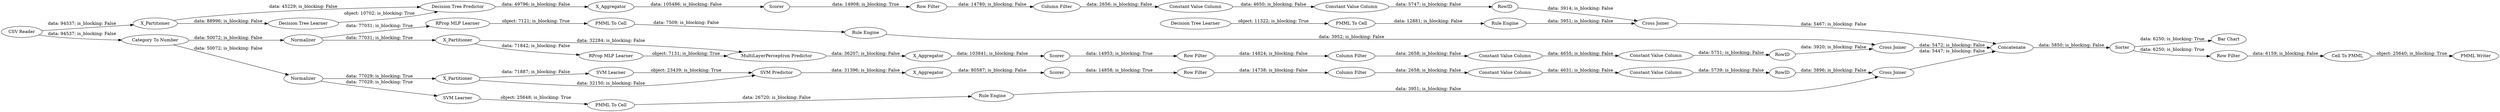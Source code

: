 digraph {
	"-6303493336162112036_28" [label="PMML To Cell"]
	"-8005548638136999870_290" [label="Constant Value Column"]
	"7290120714164574970_7" [label=X_Aggregator]
	"-1092531142986549350_60" [label=Concatenate]
	"7351470359684388514_32" [label="Decision Tree Predictor"]
	"7806766589699254669_35" [label="RProp MLP Learner"]
	"3758712213778762395_294" [label="Column Filter"]
	"7290120714164574970_2" [label=X_Partitioner]
	"7806766589699254669_22" [label="PMML To Cell"]
	"-8005548638136999870_292" [label="Constant Value Column"]
	"-7576576670019356189_41" [label=Scorer]
	"-2202320286846205986_292" [label="Constant Value Column"]
	"-7576576670019356189_31" [label="SVM Learner"]
	"-2202320286846205986_290" [label="Constant Value Column"]
	"-1092531142986549350_59" [label="Bar Chart"]
	"7290120714164574970_31" [label="RProp MLP Learner"]
	"-1092531142986549350_54" [label="Cell To PMML"]
	"7351470359684388514_38" [label="Cross Joiner"]
	"3758712213778762395_290" [label="Constant Value Column"]
	"347199749084756919_33" [label="SVM Learner"]
	"7290120714164574970_38" [label="Cross Joiner"]
	"3758712213778762395_293" [label=RowID]
	"-8005548638136999870_9" [label="Row Filter"]
	"-7576576670019356189_2" [label=X_Partitioner]
	"3758712213778762395_9" [label="Row Filter"]
	"-7576576670019356189_7" [label=X_Aggregator]
	"7806766589699254669_34" [label="Rule Engine"]
	"7351470359684388514_2" [label=X_Partitioner]
	"-7576576670019356189_39" [label="Cross Joiner"]
	"-6303493336162112036_33" [label="Decision Tree Learner"]
	"-7576576670019356189_40" [label=Normalizer]
	"-2202320286846205986_294" [label="Column Filter"]
	"7290120714164574970_40" [label=Scorer]
	"7351470359684388514_7" [label=X_Aggregator]
	"347199749084756919_35" [label="Rule Engine"]
	"-1092531142986549350_62" [label="CSV Reader"]
	"-1092531142986549350_61" [label="PMML Writer"]
	"-2202320286846205986_293" [label=RowID]
	"7351470359684388514_31" [label="Decision Tree Learner"]
	"-6303493336162112036_34" [label="Rule Engine"]
	"7351470359684388514_39" [label=Scorer]
	"7290120714164574970_32" [label="MultiLayerPerceptron Predictor"]
	"3758712213778762395_292" [label="Constant Value Column"]
	"347199749084756919_34" [label="PMML To Cell"]
	"-1092531142986549350_52" [label=Sorter]
	"-1092531142986549350_53" [label="Row Filter"]
	"-8005548638136999870_293" [label=RowID]
	"-7576576670019356189_32" [label="SVM Predictor"]
	"7290120714164574970_39" [label=Normalizer]
	"-1092531142986549350_58" [label="Category To Number"]
	"-2202320286846205986_9" [label="Row Filter"]
	"-8005548638136999870_294" [label="Column Filter"]
	"7290120714164574970_7" -> "7290120714164574970_40" [label="data: 103841; is_blocking: False"]
	"7806766589699254669_22" -> "7806766589699254669_34" [label="data: 7509; is_blocking: False"]
	"7290120714164574970_2" -> "7290120714164574970_31" [label="data: 71842; is_blocking: False"]
	"7351470359684388514_39" -> "-2202320286846205986_9" [label="data: 14908; is_blocking: True"]
	"-8005548638136999870_290" -> "-8005548638136999870_292" [label="data: 4655; is_blocking: False"]
	"7290120714164574970_39" -> "7290120714164574970_2" [label="data: 77031; is_blocking: True"]
	"-7576576670019356189_39" -> "-1092531142986549350_60" [label="data: 5447; is_blocking: False"]
	"-8005548638136999870_9" -> "-8005548638136999870_294" [label="data: 14824; is_blocking: False"]
	"-7576576670019356189_7" -> "-7576576670019356189_41" [label="data: 80587; is_blocking: False"]
	"-2202320286846205986_294" -> "-2202320286846205986_290" [label="data: 2656; is_blocking: False"]
	"-1092531142986549350_54" -> "-1092531142986549350_61" [label="object: 25640; is_blocking: True"]
	"7290120714164574970_40" -> "-8005548638136999870_9" [label="data: 14953; is_blocking: True"]
	"-6303493336162112036_28" -> "-6303493336162112036_34" [label="data: 12881; is_blocking: False"]
	"-1092531142986549350_53" -> "-1092531142986549350_54" [label="data: 6159; is_blocking: False"]
	"7351470359684388514_2" -> "7351470359684388514_31" [label="data: 88996; is_blocking: False"]
	"-2202320286846205986_293" -> "7351470359684388514_38" [label="data: 3914; is_blocking: False"]
	"347199749084756919_34" -> "347199749084756919_35" [label="data: 26720; is_blocking: False"]
	"-6303493336162112036_34" -> "7351470359684388514_38" [label="data: 3951; is_blocking: False"]
	"3758712213778762395_290" -> "3758712213778762395_292" [label="data: 4631; is_blocking: False"]
	"-8005548638136999870_292" -> "-8005548638136999870_293" [label="data: 5751; is_blocking: False"]
	"7806766589699254669_35" -> "7806766589699254669_22" [label="object: 7121; is_blocking: True"]
	"-7576576670019356189_40" -> "-7576576670019356189_2" [label="data: 77029; is_blocking: True"]
	"347199749084756919_35" -> "-7576576670019356189_39" [label="data: 3951; is_blocking: False"]
	"-6303493336162112036_33" -> "-6303493336162112036_28" [label="object: 11322; is_blocking: True"]
	"-7576576670019356189_2" -> "-7576576670019356189_32" [label="data: 32150; is_blocking: False"]
	"-1092531142986549350_58" -> "7290120714164574970_39" [label="data: 50072; is_blocking: False"]
	"7290120714164574970_38" -> "-1092531142986549350_60" [label="data: 5472; is_blocking: False"]
	"-1092531142986549350_52" -> "-1092531142986549350_59" [label="data: 6250; is_blocking: True"]
	"3758712213778762395_294" -> "3758712213778762395_290" [label="data: 2658; is_blocking: False"]
	"-7576576670019356189_31" -> "-7576576670019356189_32" [label="object: 23439; is_blocking: True"]
	"-2202320286846205986_9" -> "-2202320286846205986_294" [label="data: 14780; is_blocking: False"]
	"-1092531142986549350_62" -> "7351470359684388514_2" [label="data: 94537; is_blocking: False"]
	"-1092531142986549350_60" -> "-1092531142986549350_52" [label="data: 5850; is_blocking: False"]
	"-1092531142986549350_58" -> "-7576576670019356189_40" [label="data: 50072; is_blocking: False"]
	"-2202320286846205986_292" -> "-2202320286846205986_293" [label="data: 5747; is_blocking: False"]
	"7806766589699254669_34" -> "7290120714164574970_38" [label="data: 3952; is_blocking: False"]
	"-8005548638136999870_293" -> "7290120714164574970_38" [label="data: 3920; is_blocking: False"]
	"7290120714164574970_39" -> "7806766589699254669_35" [label="data: 77031; is_blocking: True"]
	"-7576576670019356189_40" -> "347199749084756919_33" [label="data: 77029; is_blocking: True"]
	"3758712213778762395_293" -> "-7576576670019356189_39" [label="data: 3896; is_blocking: False"]
	"3758712213778762395_292" -> "3758712213778762395_293" [label="data: 5739; is_blocking: False"]
	"-7576576670019356189_41" -> "3758712213778762395_9" [label="data: 14858; is_blocking: True"]
	"7290120714164574970_31" -> "7290120714164574970_32" [label="object: 7131; is_blocking: True"]
	"-1092531142986549350_52" -> "-1092531142986549350_53" [label="data: 6250; is_blocking: True"]
	"7351470359684388514_2" -> "7351470359684388514_32" [label="data: 45229; is_blocking: False"]
	"7290120714164574970_2" -> "7290120714164574970_32" [label="data: 32284; is_blocking: False"]
	"-1092531142986549350_62" -> "-1092531142986549350_58" [label="data: 94537; is_blocking: False"]
	"7351470359684388514_31" -> "7351470359684388514_32" [label="object: 10702; is_blocking: True"]
	"3758712213778762395_9" -> "3758712213778762395_294" [label="data: 14738; is_blocking: False"]
	"7351470359684388514_38" -> "-1092531142986549350_60" [label="data: 5467; is_blocking: False"]
	"-7576576670019356189_2" -> "-7576576670019356189_31" [label="data: 71887; is_blocking: False"]
	"-2202320286846205986_290" -> "-2202320286846205986_292" [label="data: 4650; is_blocking: False"]
	"7290120714164574970_32" -> "7290120714164574970_7" [label="data: 36207; is_blocking: False"]
	"-8005548638136999870_294" -> "-8005548638136999870_290" [label="data: 2658; is_blocking: False"]
	"347199749084756919_33" -> "347199749084756919_34" [label="object: 25648; is_blocking: True"]
	"7351470359684388514_7" -> "7351470359684388514_39" [label="data: 105486; is_blocking: False"]
	"-7576576670019356189_32" -> "-7576576670019356189_7" [label="data: 31396; is_blocking: False"]
	"7351470359684388514_32" -> "7351470359684388514_7" [label="data: 49796; is_blocking: False"]
	rankdir=LR
}
